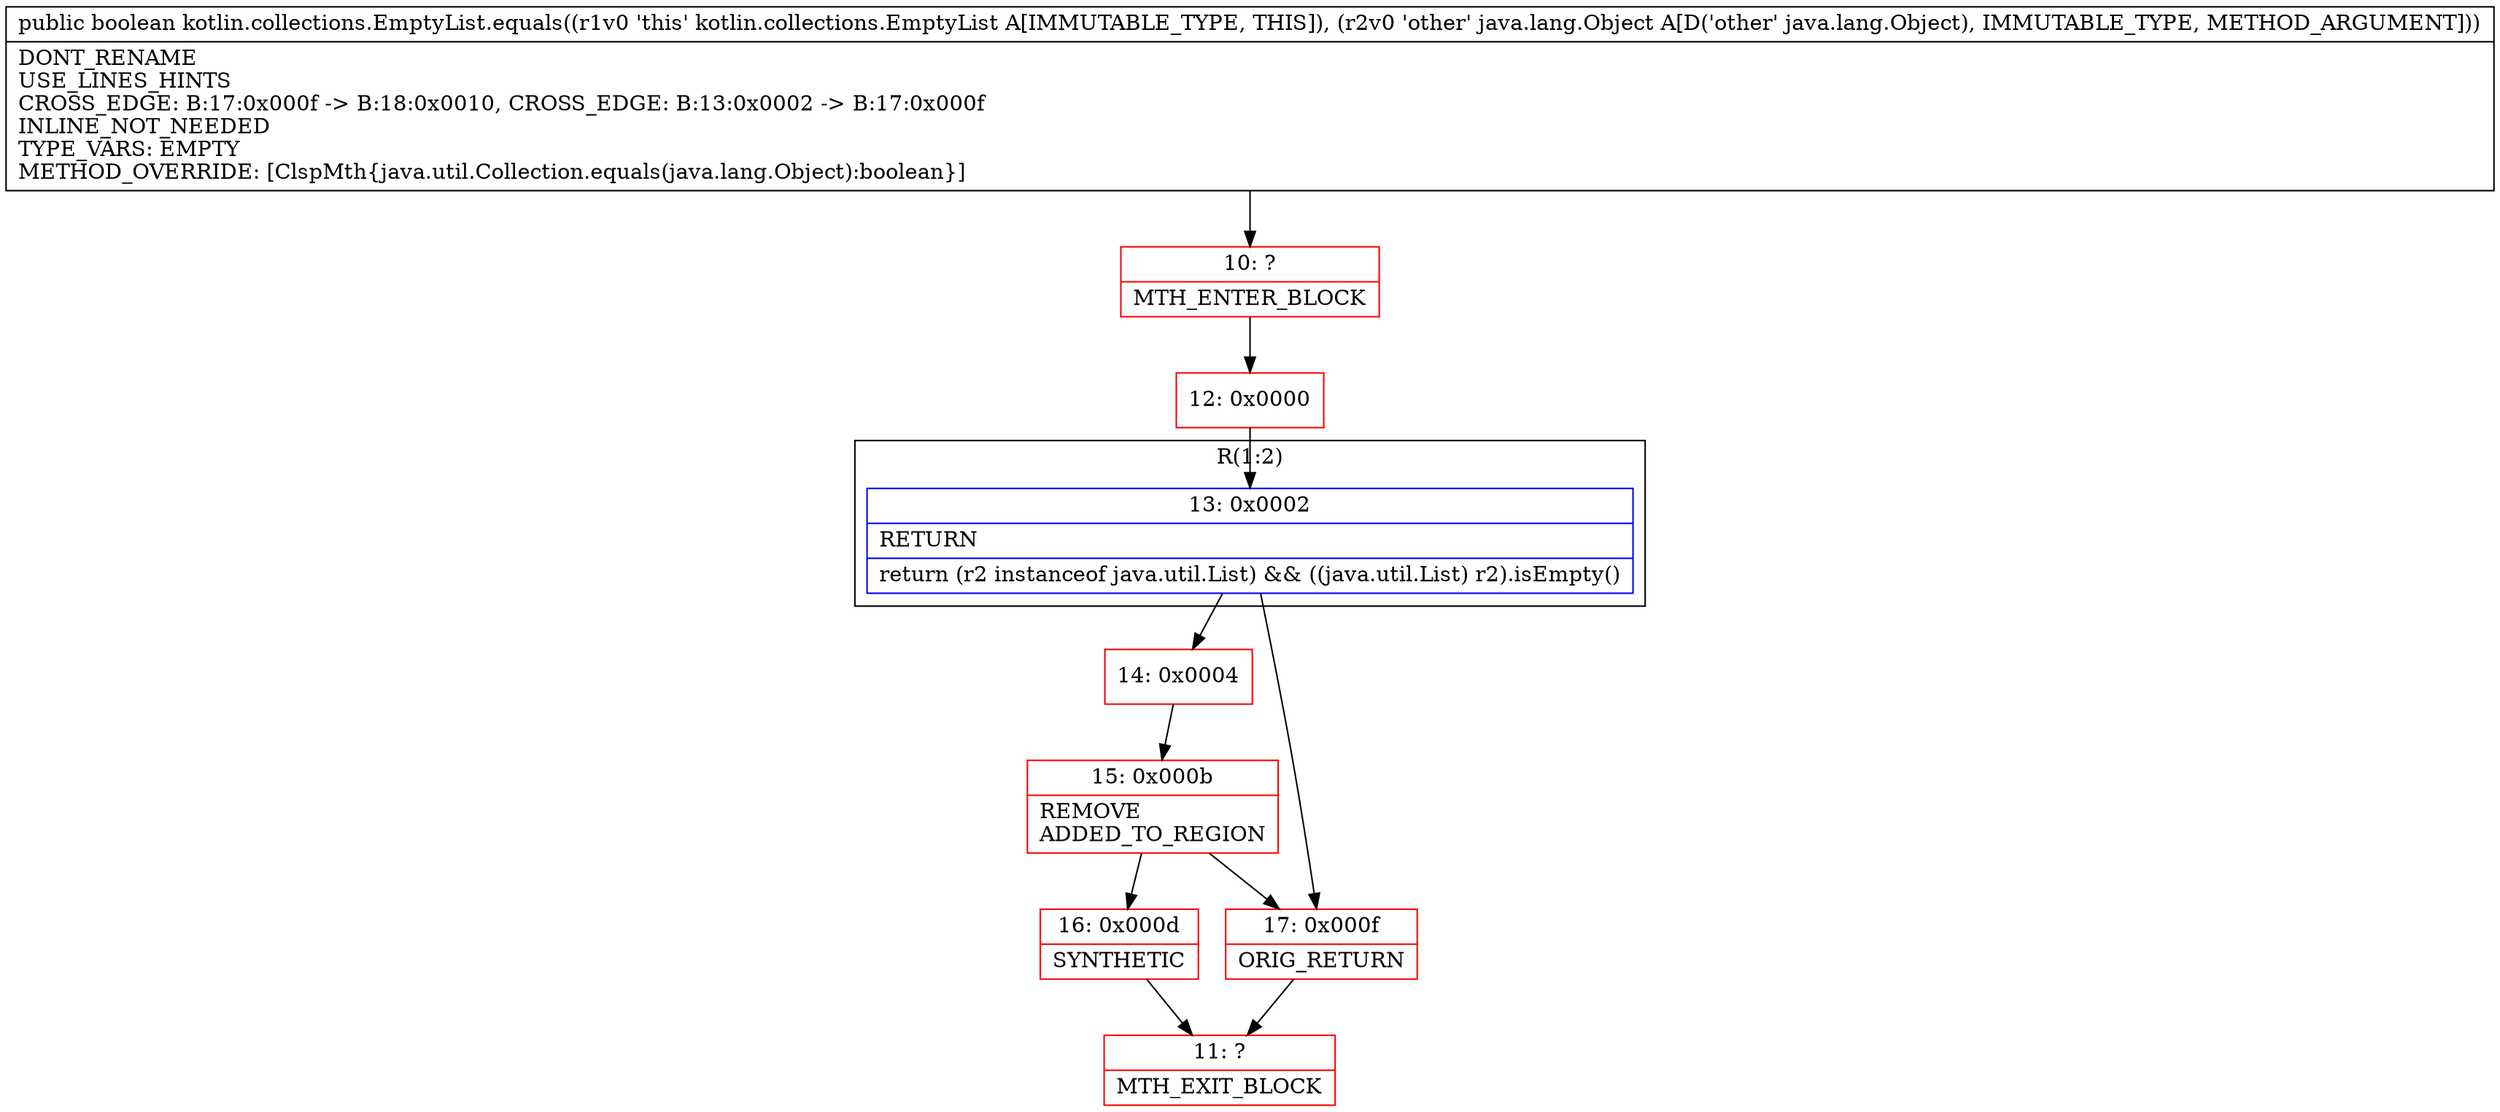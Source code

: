 digraph "CFG forkotlin.collections.EmptyList.equals(Ljava\/lang\/Object;)Z" {
subgraph cluster_Region_629044191 {
label = "R(1:2)";
node [shape=record,color=blue];
Node_13 [shape=record,label="{13\:\ 0x0002|RETURN\l|return (r2 instanceof java.util.List) && ((java.util.List) r2).isEmpty()\l}"];
}
Node_10 [shape=record,color=red,label="{10\:\ ?|MTH_ENTER_BLOCK\l}"];
Node_12 [shape=record,color=red,label="{12\:\ 0x0000}"];
Node_14 [shape=record,color=red,label="{14\:\ 0x0004}"];
Node_15 [shape=record,color=red,label="{15\:\ 0x000b|REMOVE\lADDED_TO_REGION\l}"];
Node_16 [shape=record,color=red,label="{16\:\ 0x000d|SYNTHETIC\l}"];
Node_11 [shape=record,color=red,label="{11\:\ ?|MTH_EXIT_BLOCK\l}"];
Node_17 [shape=record,color=red,label="{17\:\ 0x000f|ORIG_RETURN\l}"];
MethodNode[shape=record,label="{public boolean kotlin.collections.EmptyList.equals((r1v0 'this' kotlin.collections.EmptyList A[IMMUTABLE_TYPE, THIS]), (r2v0 'other' java.lang.Object A[D('other' java.lang.Object), IMMUTABLE_TYPE, METHOD_ARGUMENT]))  | DONT_RENAME\lUSE_LINES_HINTS\lCROSS_EDGE: B:17:0x000f \-\> B:18:0x0010, CROSS_EDGE: B:13:0x0002 \-\> B:17:0x000f\lINLINE_NOT_NEEDED\lTYPE_VARS: EMPTY\lMETHOD_OVERRIDE: [ClspMth\{java.util.Collection.equals(java.lang.Object):boolean\}]\l}"];
MethodNode -> Node_10;Node_13 -> Node_14;
Node_13 -> Node_17;
Node_10 -> Node_12;
Node_12 -> Node_13;
Node_14 -> Node_15;
Node_15 -> Node_16;
Node_15 -> Node_17;
Node_16 -> Node_11;
Node_17 -> Node_11;
}

